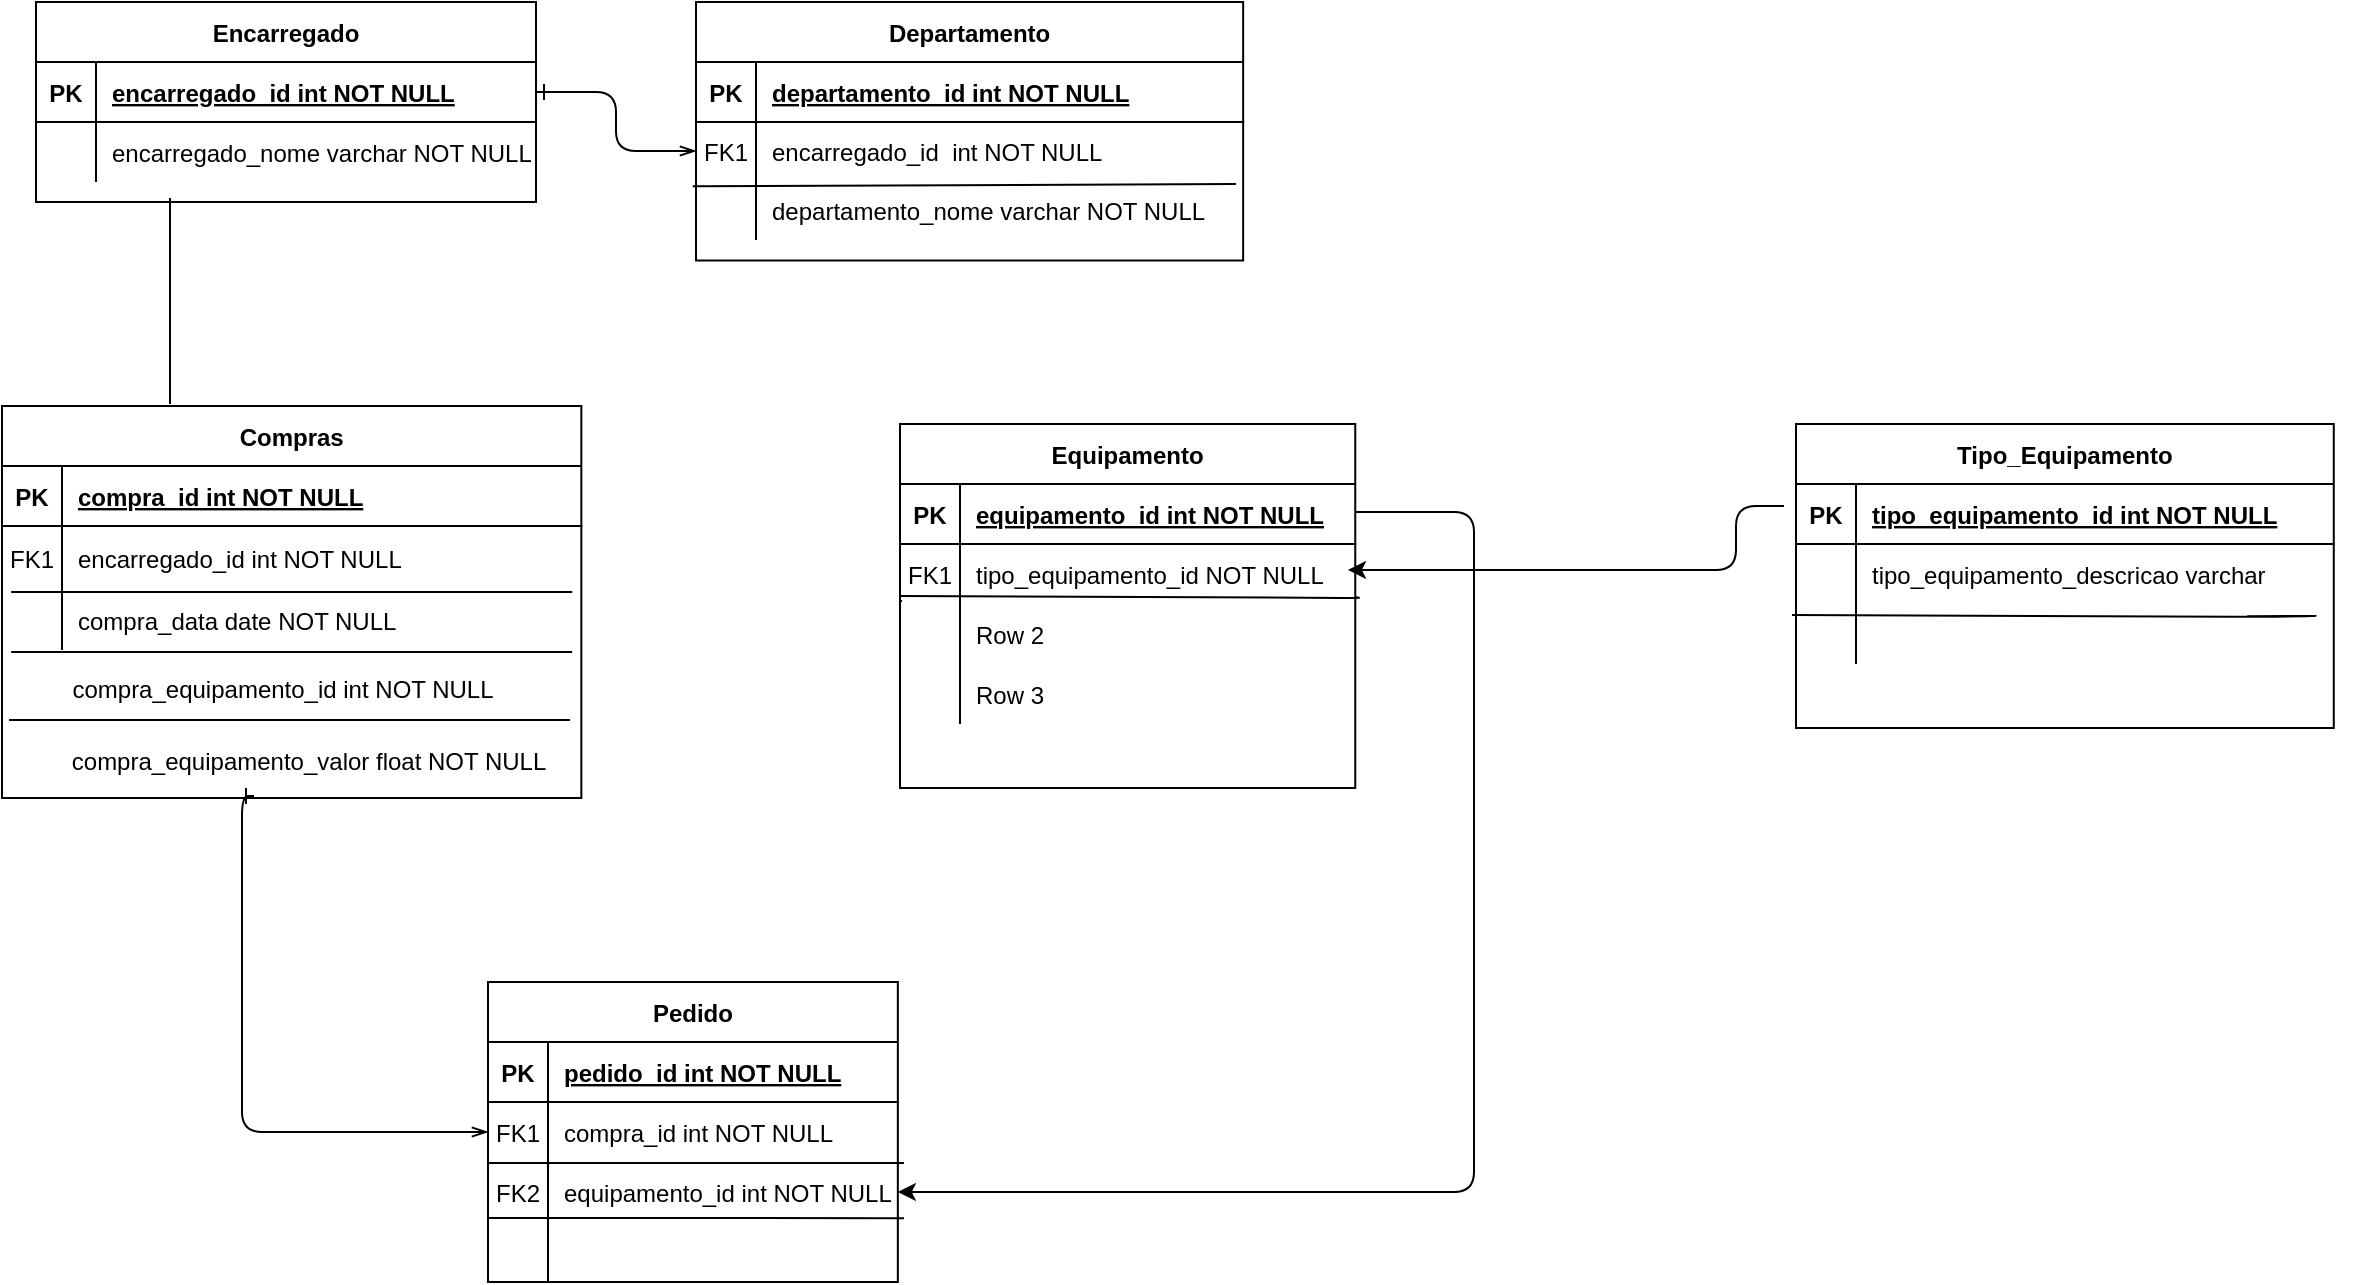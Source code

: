 <mxfile version="14.7.2" type="github" pages="2">
  <diagram id="R2lEEEUBdFMjLlhIrx00" name="Page-1">
    <mxGraphModel dx="1036" dy="414" grid="0" gridSize="10" guides="1" tooltips="1" connect="1" arrows="1" fold="1" page="1" pageScale="1" pageWidth="850" pageHeight="1100" math="0" shadow="0" extFonts="Permanent Marker^https://fonts.googleapis.com/css?family=Permanent+Marker">
      <root>
        <mxCell id="0" />
        <mxCell id="1" parent="0" />
        <mxCell id="C-vyLk0tnHw3VtMMgP7b-1" value="" style="edgeStyle=orthogonalEdgeStyle;endArrow=openThin;startArrow=ERone;endFill=0;startFill=0;" parent="1" source="C-vyLk0tnHw3VtMMgP7b-24" target="C-vyLk0tnHw3VtMMgP7b-6" edge="1">
          <mxGeometry width="100" height="100" relative="1" as="geometry">
            <mxPoint x="340" y="720" as="sourcePoint" />
            <mxPoint x="440" y="620" as="targetPoint" />
          </mxGeometry>
        </mxCell>
        <mxCell id="C-vyLk0tnHw3VtMMgP7b-2" value="Departamento" style="shape=table;startSize=30;container=1;collapsible=1;childLayout=tableLayout;fixedRows=1;rowLines=0;fontStyle=1;align=center;resizeLast=1;" parent="1" vertex="1">
          <mxGeometry x="450" y="120" width="273.577" height="129.207" as="geometry" />
        </mxCell>
        <mxCell id="C-vyLk0tnHw3VtMMgP7b-3" value="" style="shape=partialRectangle;collapsible=0;dropTarget=0;pointerEvents=0;fillColor=none;points=[[0,0.5],[1,0.5]];portConstraint=eastwest;top=0;left=0;right=0;bottom=1;" parent="C-vyLk0tnHw3VtMMgP7b-2" vertex="1">
          <mxGeometry y="30" width="273.577" height="30" as="geometry" />
        </mxCell>
        <mxCell id="C-vyLk0tnHw3VtMMgP7b-4" value="PK" style="shape=partialRectangle;overflow=hidden;connectable=0;fillColor=none;top=0;left=0;bottom=0;right=0;fontStyle=1;" parent="C-vyLk0tnHw3VtMMgP7b-3" vertex="1">
          <mxGeometry width="30" height="30" as="geometry" />
        </mxCell>
        <mxCell id="C-vyLk0tnHw3VtMMgP7b-5" value="departamento_id int NOT NULL " style="shape=partialRectangle;overflow=hidden;connectable=0;fillColor=none;top=0;left=0;bottom=0;right=0;align=left;spacingLeft=6;fontStyle=5;" parent="C-vyLk0tnHw3VtMMgP7b-3" vertex="1">
          <mxGeometry x="30" width="243.577" height="30" as="geometry" />
        </mxCell>
        <mxCell id="C-vyLk0tnHw3VtMMgP7b-6" value="" style="shape=partialRectangle;collapsible=0;dropTarget=0;pointerEvents=0;fillColor=none;points=[[0,0.5],[1,0.5]];portConstraint=eastwest;top=0;left=0;right=0;bottom=0;" parent="C-vyLk0tnHw3VtMMgP7b-2" vertex="1">
          <mxGeometry y="60" width="273.577" height="29" as="geometry" />
        </mxCell>
        <mxCell id="C-vyLk0tnHw3VtMMgP7b-7" value="FK1" style="shape=partialRectangle;overflow=hidden;connectable=0;fillColor=none;top=0;left=0;bottom=0;right=0;" parent="C-vyLk0tnHw3VtMMgP7b-6" vertex="1">
          <mxGeometry width="30" height="29" as="geometry" />
        </mxCell>
        <mxCell id="C-vyLk0tnHw3VtMMgP7b-8" value="encarregado_id  int NOT NULL" style="shape=partialRectangle;overflow=hidden;connectable=0;top=0;left=0;bottom=0;right=0;align=left;spacingLeft=6;fillColor=none;" parent="C-vyLk0tnHw3VtMMgP7b-6" vertex="1">
          <mxGeometry x="30" width="243.577" height="29" as="geometry" />
        </mxCell>
        <mxCell id="C-vyLk0tnHw3VtMMgP7b-9" value="" style="shape=partialRectangle;collapsible=0;dropTarget=0;pointerEvents=0;fillColor=none;points=[[0,0.5],[1,0.5]];portConstraint=eastwest;top=0;left=0;right=0;bottom=0;" parent="C-vyLk0tnHw3VtMMgP7b-2" vertex="1">
          <mxGeometry y="89" width="273.577" height="30" as="geometry" />
        </mxCell>
        <mxCell id="C-vyLk0tnHw3VtMMgP7b-10" value="" style="shape=partialRectangle;overflow=hidden;connectable=0;fillColor=none;top=0;left=0;bottom=0;right=0;" parent="C-vyLk0tnHw3VtMMgP7b-9" vertex="1">
          <mxGeometry width="30" height="30" as="geometry" />
        </mxCell>
        <mxCell id="C-vyLk0tnHw3VtMMgP7b-11" value="departamento_nome varchar NOT NULL" style="shape=partialRectangle;overflow=hidden;connectable=0;fillColor=none;top=0;left=0;bottom=0;right=0;align=left;spacingLeft=6;" parent="C-vyLk0tnHw3VtMMgP7b-9" vertex="1">
          <mxGeometry x="30" width="243.577" height="30" as="geometry" />
        </mxCell>
        <mxCell id="sF2YvuJd_1t2Ah5inh9u-1" value="" style="endArrow=none;html=1;exitX=-0.006;exitY=0.106;exitDx=0;exitDy=0;exitPerimeter=0;entryX=0.987;entryY=0.067;entryDx=0;entryDy=0;entryPerimeter=0;" edge="1" parent="C-vyLk0tnHw3VtMMgP7b-2" source="C-vyLk0tnHw3VtMMgP7b-9" target="C-vyLk0tnHw3VtMMgP7b-9">
          <mxGeometry width="50" height="50" relative="1" as="geometry">
            <mxPoint x="18" y="100" as="sourcePoint" />
            <mxPoint x="68" y="50" as="targetPoint" />
          </mxGeometry>
        </mxCell>
        <mxCell id="C-vyLk0tnHw3VtMMgP7b-13" value="Compras" style="shape=table;startSize=30;container=1;collapsible=1;childLayout=tableLayout;fixedRows=1;rowLines=0;fontStyle=1;align=center;resizeLast=1;" parent="1" vertex="1">
          <mxGeometry x="103" y="322" width="289.67" height="196" as="geometry" />
        </mxCell>
        <mxCell id="C-vyLk0tnHw3VtMMgP7b-14" value="" style="shape=partialRectangle;collapsible=0;dropTarget=0;pointerEvents=0;fillColor=none;points=[[0,0.5],[1,0.5]];portConstraint=eastwest;top=0;left=0;right=0;bottom=1;" parent="C-vyLk0tnHw3VtMMgP7b-13" vertex="1">
          <mxGeometry y="30" width="289.67" height="30" as="geometry" />
        </mxCell>
        <mxCell id="C-vyLk0tnHw3VtMMgP7b-15" value="PK" style="shape=partialRectangle;overflow=hidden;connectable=0;fillColor=none;top=0;left=0;bottom=0;right=0;fontStyle=1;" parent="C-vyLk0tnHw3VtMMgP7b-14" vertex="1">
          <mxGeometry width="30" height="30" as="geometry" />
        </mxCell>
        <mxCell id="C-vyLk0tnHw3VtMMgP7b-16" value="compra_id int NOT NULL " style="shape=partialRectangle;overflow=hidden;connectable=0;fillColor=none;top=0;left=0;bottom=0;right=0;align=left;spacingLeft=6;fontStyle=5;" parent="C-vyLk0tnHw3VtMMgP7b-14" vertex="1">
          <mxGeometry x="30" width="259.67" height="30" as="geometry" />
        </mxCell>
        <mxCell id="C-vyLk0tnHw3VtMMgP7b-17" value="" style="shape=partialRectangle;collapsible=0;dropTarget=0;pointerEvents=0;fillColor=none;points=[[0,0.5],[1,0.5]];portConstraint=eastwest;top=0;left=0;right=0;bottom=0;" parent="C-vyLk0tnHw3VtMMgP7b-13" vertex="1">
          <mxGeometry y="60" width="289.67" height="32" as="geometry" />
        </mxCell>
        <mxCell id="C-vyLk0tnHw3VtMMgP7b-18" value="FK1" style="shape=partialRectangle;overflow=hidden;connectable=0;fillColor=none;top=0;left=0;bottom=0;right=0;" parent="C-vyLk0tnHw3VtMMgP7b-17" vertex="1">
          <mxGeometry width="30" height="32" as="geometry" />
        </mxCell>
        <mxCell id="C-vyLk0tnHw3VtMMgP7b-19" value="encarregado_id int NOT NULL" style="shape=partialRectangle;overflow=hidden;connectable=0;fillColor=none;top=0;left=0;bottom=0;right=0;align=left;spacingLeft=6;" parent="C-vyLk0tnHw3VtMMgP7b-17" vertex="1">
          <mxGeometry x="30" width="259.67" height="32" as="geometry" />
        </mxCell>
        <mxCell id="C-vyLk0tnHw3VtMMgP7b-20" value="" style="shape=partialRectangle;collapsible=0;dropTarget=0;pointerEvents=0;fillColor=none;points=[[0,0.5],[1,0.5]];portConstraint=eastwest;top=0;left=0;right=0;bottom=0;" parent="C-vyLk0tnHw3VtMMgP7b-13" vertex="1">
          <mxGeometry y="92" width="289.67" height="30" as="geometry" />
        </mxCell>
        <mxCell id="C-vyLk0tnHw3VtMMgP7b-21" value="" style="shape=partialRectangle;overflow=hidden;connectable=0;fillColor=none;top=0;left=0;bottom=0;right=0;" parent="C-vyLk0tnHw3VtMMgP7b-20" vertex="1">
          <mxGeometry width="30" height="30" as="geometry" />
        </mxCell>
        <mxCell id="C-vyLk0tnHw3VtMMgP7b-22" value="compra_data date NOT NULL" style="shape=partialRectangle;overflow=hidden;connectable=0;fillColor=none;top=0;left=0;bottom=0;right=0;align=left;spacingLeft=6;" parent="C-vyLk0tnHw3VtMMgP7b-20" vertex="1">
          <mxGeometry x="30" width="259.67" height="30" as="geometry" />
        </mxCell>
        <mxCell id="C-vyLk0tnHw3VtMMgP7b-23" value="Encarregado" style="shape=table;startSize=30;container=1;collapsible=1;childLayout=tableLayout;fixedRows=1;rowLines=0;fontStyle=1;align=center;resizeLast=1;" parent="1" vertex="1">
          <mxGeometry x="120" y="120" width="250" height="100" as="geometry" />
        </mxCell>
        <mxCell id="C-vyLk0tnHw3VtMMgP7b-24" value="" style="shape=partialRectangle;collapsible=0;dropTarget=0;pointerEvents=0;fillColor=none;points=[[0,0.5],[1,0.5]];portConstraint=eastwest;top=0;left=0;right=0;bottom=1;" parent="C-vyLk0tnHw3VtMMgP7b-23" vertex="1">
          <mxGeometry y="30" width="250" height="30" as="geometry" />
        </mxCell>
        <mxCell id="C-vyLk0tnHw3VtMMgP7b-25" value="PK" style="shape=partialRectangle;overflow=hidden;connectable=0;fillColor=none;top=0;left=0;bottom=0;right=0;fontStyle=1;" parent="C-vyLk0tnHw3VtMMgP7b-24" vertex="1">
          <mxGeometry width="30" height="30" as="geometry" />
        </mxCell>
        <mxCell id="C-vyLk0tnHw3VtMMgP7b-26" value="encarregado_id int NOT NULL " style="shape=partialRectangle;overflow=hidden;connectable=0;fillColor=none;top=0;left=0;bottom=0;right=0;align=left;spacingLeft=6;fontStyle=5;" parent="C-vyLk0tnHw3VtMMgP7b-24" vertex="1">
          <mxGeometry x="30" width="220" height="30" as="geometry" />
        </mxCell>
        <mxCell id="C-vyLk0tnHw3VtMMgP7b-27" value="" style="shape=partialRectangle;collapsible=0;dropTarget=0;pointerEvents=0;fillColor=none;points=[[0,0.5],[1,0.5]];portConstraint=eastwest;top=0;left=0;right=0;bottom=0;" parent="C-vyLk0tnHw3VtMMgP7b-23" vertex="1">
          <mxGeometry y="60" width="250" height="30" as="geometry" />
        </mxCell>
        <mxCell id="C-vyLk0tnHw3VtMMgP7b-28" value="" style="shape=partialRectangle;overflow=hidden;connectable=0;fillColor=none;top=0;left=0;bottom=0;right=0;" parent="C-vyLk0tnHw3VtMMgP7b-27" vertex="1">
          <mxGeometry width="30" height="30" as="geometry" />
        </mxCell>
        <mxCell id="C-vyLk0tnHw3VtMMgP7b-29" value="encarregado_nome varchar NOT NULL" style="shape=partialRectangle;overflow=hidden;connectable=0;fillColor=none;top=0;left=0;bottom=0;right=0;align=left;spacingLeft=6;" parent="C-vyLk0tnHw3VtMMgP7b-27" vertex="1">
          <mxGeometry x="30" width="220" height="30" as="geometry" />
        </mxCell>
        <mxCell id="sF2YvuJd_1t2Ah5inh9u-6" value="" style="endArrow=none;html=1;rounded=0;" edge="1" parent="1">
          <mxGeometry relative="1" as="geometry">
            <mxPoint x="187" y="218" as="sourcePoint" />
            <mxPoint x="187" y="321" as="targetPoint" />
          </mxGeometry>
        </mxCell>
        <mxCell id="sF2YvuJd_1t2Ah5inh9u-9" value="" style="endArrow=none;html=1;" edge="1" parent="1" target="C-vyLk0tnHw3VtMMgP7b-20">
          <mxGeometry width="50" height="50" relative="1" as="geometry">
            <mxPoint x="106.5" y="444" as="sourcePoint" />
            <mxPoint x="349.5" y="444" as="targetPoint" />
          </mxGeometry>
        </mxCell>
        <mxCell id="sF2YvuJd_1t2Ah5inh9u-10" value="&lt;span style=&quot;text-align: left&quot;&gt;compra_equipamento_id int NOT NULL&lt;/span&gt;" style="text;html=1;align=center;verticalAlign=middle;resizable=0;points=[];autosize=1;strokeColor=none;" vertex="1" parent="1">
          <mxGeometry x="132" y="455" width="221" height="18" as="geometry" />
        </mxCell>
        <mxCell id="sF2YvuJd_1t2Ah5inh9u-13" value="" style="endArrow=none;html=1;" edge="1" parent="1">
          <mxGeometry width="50" height="50" relative="1" as="geometry">
            <mxPoint x="106.5" y="479" as="sourcePoint" />
            <mxPoint x="387" y="479" as="targetPoint" />
          </mxGeometry>
        </mxCell>
        <mxCell id="sF2YvuJd_1t2Ah5inh9u-14" value="&lt;span style=&quot;text-align: left&quot;&gt;compra_equipamento_valor float NOT NULL&lt;/span&gt;" style="text;html=1;align=center;verticalAlign=middle;resizable=0;points=[];autosize=1;strokeColor=none;" vertex="1" parent="1">
          <mxGeometry x="132" y="491" width="247" height="18" as="geometry" />
        </mxCell>
        <mxCell id="sF2YvuJd_1t2Ah5inh9u-15" value="" style="endArrow=none;html=1;" edge="1" parent="1">
          <mxGeometry width="50" height="50" relative="1" as="geometry">
            <mxPoint x="107.58" y="445" as="sourcePoint" />
            <mxPoint x="388.08" y="445" as="targetPoint" />
          </mxGeometry>
        </mxCell>
        <mxCell id="sF2YvuJd_1t2Ah5inh9u-16" value="" style="endArrow=none;html=1;" edge="1" parent="1">
          <mxGeometry width="50" height="50" relative="1" as="geometry">
            <mxPoint x="107.58" y="415" as="sourcePoint" />
            <mxPoint x="388.08" y="415" as="targetPoint" />
          </mxGeometry>
        </mxCell>
        <mxCell id="wzX6BmNrg9t2hPxresNy-1" value="Equipamento" style="shape=table;startSize=30;container=1;collapsible=1;childLayout=tableLayout;fixedRows=1;rowLines=0;fontStyle=1;align=center;resizeLast=1;rounded=0;" vertex="1" parent="1">
          <mxGeometry x="552" y="331" width="227.631" height="182" as="geometry" />
        </mxCell>
        <mxCell id="wzX6BmNrg9t2hPxresNy-2" value="" style="shape=partialRectangle;collapsible=0;dropTarget=0;pointerEvents=0;fillColor=none;top=0;left=0;bottom=1;right=0;points=[[0,0.5],[1,0.5]];portConstraint=eastwest;" vertex="1" parent="wzX6BmNrg9t2hPxresNy-1">
          <mxGeometry y="30" width="227.631" height="30" as="geometry" />
        </mxCell>
        <mxCell id="wzX6BmNrg9t2hPxresNy-3" value="PK" style="shape=partialRectangle;connectable=0;fillColor=none;top=0;left=0;bottom=0;right=0;fontStyle=1;overflow=hidden;" vertex="1" parent="wzX6BmNrg9t2hPxresNy-2">
          <mxGeometry width="30" height="30" as="geometry" />
        </mxCell>
        <mxCell id="wzX6BmNrg9t2hPxresNy-4" value="equipamento_id int NOT NULL" style="shape=partialRectangle;connectable=0;fillColor=none;top=0;left=0;bottom=0;right=0;align=left;spacingLeft=6;fontStyle=5;overflow=hidden;" vertex="1" parent="wzX6BmNrg9t2hPxresNy-2">
          <mxGeometry x="30" width="197.631" height="30" as="geometry" />
        </mxCell>
        <mxCell id="wzX6BmNrg9t2hPxresNy-5" value="" style="shape=partialRectangle;collapsible=0;dropTarget=0;pointerEvents=0;fillColor=none;top=0;left=0;bottom=0;right=0;points=[[0,0.5],[1,0.5]];portConstraint=eastwest;" vertex="1" parent="wzX6BmNrg9t2hPxresNy-1">
          <mxGeometry y="60" width="227.631" height="30" as="geometry" />
        </mxCell>
        <mxCell id="wzX6BmNrg9t2hPxresNy-6" value="FK1" style="shape=partialRectangle;connectable=0;fillColor=none;top=0;left=0;bottom=0;right=0;editable=1;overflow=hidden;" vertex="1" parent="wzX6BmNrg9t2hPxresNy-5">
          <mxGeometry width="30" height="30" as="geometry" />
        </mxCell>
        <mxCell id="wzX6BmNrg9t2hPxresNy-7" value="tipo_equipamento_id NOT NULL" style="shape=partialRectangle;connectable=0;fillColor=none;top=0;left=0;bottom=0;right=0;align=left;spacingLeft=6;overflow=hidden;" vertex="1" parent="wzX6BmNrg9t2hPxresNy-5">
          <mxGeometry x="30" width="197.631" height="30" as="geometry" />
        </mxCell>
        <mxCell id="wzX6BmNrg9t2hPxresNy-8" value="" style="shape=partialRectangle;collapsible=0;dropTarget=0;pointerEvents=0;fillColor=none;top=0;left=0;bottom=0;right=0;points=[[0,0.5],[1,0.5]];portConstraint=eastwest;" vertex="1" parent="wzX6BmNrg9t2hPxresNy-1">
          <mxGeometry y="90" width="227.631" height="30" as="geometry" />
        </mxCell>
        <mxCell id="wzX6BmNrg9t2hPxresNy-9" value="" style="shape=partialRectangle;connectable=0;fillColor=none;top=0;left=0;bottom=0;right=0;editable=1;overflow=hidden;" vertex="1" parent="wzX6BmNrg9t2hPxresNy-8">
          <mxGeometry width="30" height="30" as="geometry" />
        </mxCell>
        <mxCell id="wzX6BmNrg9t2hPxresNy-10" value="Row 2" style="shape=partialRectangle;connectable=0;fillColor=none;top=0;left=0;bottom=0;right=0;align=left;spacingLeft=6;overflow=hidden;" vertex="1" parent="wzX6BmNrg9t2hPxresNy-8">
          <mxGeometry x="30" width="197.631" height="30" as="geometry" />
        </mxCell>
        <mxCell id="wzX6BmNrg9t2hPxresNy-11" value="" style="shape=partialRectangle;collapsible=0;dropTarget=0;pointerEvents=0;fillColor=none;top=0;left=0;bottom=0;right=0;points=[[0,0.5],[1,0.5]];portConstraint=eastwest;" vertex="1" parent="wzX6BmNrg9t2hPxresNy-1">
          <mxGeometry y="120" width="227.631" height="30" as="geometry" />
        </mxCell>
        <mxCell id="wzX6BmNrg9t2hPxresNy-12" value="" style="shape=partialRectangle;connectable=0;fillColor=none;top=0;left=0;bottom=0;right=0;editable=1;overflow=hidden;" vertex="1" parent="wzX6BmNrg9t2hPxresNy-11">
          <mxGeometry width="30" height="30" as="geometry" />
        </mxCell>
        <mxCell id="wzX6BmNrg9t2hPxresNy-13" value="Row 3" style="shape=partialRectangle;connectable=0;fillColor=none;top=0;left=0;bottom=0;right=0;align=left;spacingLeft=6;overflow=hidden;" vertex="1" parent="wzX6BmNrg9t2hPxresNy-11">
          <mxGeometry x="30" width="197.631" height="30" as="geometry" />
        </mxCell>
        <mxCell id="wzX6BmNrg9t2hPxresNy-14" value="" style="endArrow=none;html=1;" edge="1" parent="1" target="wzX6BmNrg9t2hPxresNy-5">
          <mxGeometry width="50" height="50" relative="1" as="geometry">
            <mxPoint x="553" y="419.47" as="sourcePoint" />
            <mxPoint x="738" y="419.47" as="targetPoint" />
          </mxGeometry>
        </mxCell>
        <mxCell id="wzX6BmNrg9t2hPxresNy-15" value="Pedido" style="shape=table;startSize=30;container=1;collapsible=1;childLayout=tableLayout;fixedRows=1;rowLines=0;fontStyle=1;align=center;resizeLast=1;rounded=0;" vertex="1" parent="1">
          <mxGeometry x="346" y="610" width="204.92" height="150" as="geometry" />
        </mxCell>
        <mxCell id="wzX6BmNrg9t2hPxresNy-16" value="" style="shape=partialRectangle;collapsible=0;dropTarget=0;pointerEvents=0;fillColor=none;top=0;left=0;bottom=1;right=0;points=[[0,0.5],[1,0.5]];portConstraint=eastwest;" vertex="1" parent="wzX6BmNrg9t2hPxresNy-15">
          <mxGeometry y="30" width="204.92" height="30" as="geometry" />
        </mxCell>
        <mxCell id="wzX6BmNrg9t2hPxresNy-17" value="PK" style="shape=partialRectangle;connectable=0;fillColor=none;top=0;left=0;bottom=0;right=0;fontStyle=1;overflow=hidden;" vertex="1" parent="wzX6BmNrg9t2hPxresNy-16">
          <mxGeometry width="30" height="30" as="geometry" />
        </mxCell>
        <mxCell id="wzX6BmNrg9t2hPxresNy-18" value="pedido_id int NOT NULL" style="shape=partialRectangle;connectable=0;fillColor=none;top=0;left=0;bottom=0;right=0;align=left;spacingLeft=6;fontStyle=5;overflow=hidden;" vertex="1" parent="wzX6BmNrg9t2hPxresNy-16">
          <mxGeometry x="30" width="174.92" height="30" as="geometry" />
        </mxCell>
        <mxCell id="wzX6BmNrg9t2hPxresNy-19" value="" style="shape=partialRectangle;collapsible=0;dropTarget=0;pointerEvents=0;fillColor=none;top=0;left=0;bottom=0;right=0;points=[[0,0.5],[1,0.5]];portConstraint=eastwest;" vertex="1" parent="wzX6BmNrg9t2hPxresNy-15">
          <mxGeometry y="60" width="204.92" height="30" as="geometry" />
        </mxCell>
        <mxCell id="wzX6BmNrg9t2hPxresNy-20" value="FK1" style="shape=partialRectangle;connectable=0;fillColor=none;top=0;left=0;bottom=0;right=0;editable=1;overflow=hidden;" vertex="1" parent="wzX6BmNrg9t2hPxresNy-19">
          <mxGeometry width="30" height="30" as="geometry" />
        </mxCell>
        <mxCell id="wzX6BmNrg9t2hPxresNy-21" value="compra_id int NOT NULL" style="shape=partialRectangle;connectable=0;fillColor=none;top=0;left=0;bottom=0;right=0;align=left;spacingLeft=6;overflow=hidden;" vertex="1" parent="wzX6BmNrg9t2hPxresNy-19">
          <mxGeometry x="30" width="174.92" height="30" as="geometry" />
        </mxCell>
        <mxCell id="wzX6BmNrg9t2hPxresNy-22" value="" style="shape=partialRectangle;collapsible=0;dropTarget=0;pointerEvents=0;fillColor=none;top=0;left=0;bottom=0;right=0;points=[[0,0.5],[1,0.5]];portConstraint=eastwest;" vertex="1" parent="wzX6BmNrg9t2hPxresNy-15">
          <mxGeometry y="90" width="204.92" height="30" as="geometry" />
        </mxCell>
        <mxCell id="wzX6BmNrg9t2hPxresNy-23" value="FK2" style="shape=partialRectangle;connectable=0;fillColor=none;top=0;left=0;bottom=0;right=0;editable=1;overflow=hidden;" vertex="1" parent="wzX6BmNrg9t2hPxresNy-22">
          <mxGeometry width="30" height="30" as="geometry" />
        </mxCell>
        <mxCell id="wzX6BmNrg9t2hPxresNy-24" value="equipamento_id int NOT NULL" style="shape=partialRectangle;connectable=0;fillColor=none;top=0;left=0;bottom=0;right=0;align=left;spacingLeft=6;overflow=hidden;" vertex="1" parent="wzX6BmNrg9t2hPxresNy-22">
          <mxGeometry x="30" width="174.92" height="30" as="geometry" />
        </mxCell>
        <mxCell id="wzX6BmNrg9t2hPxresNy-25" value="" style="shape=partialRectangle;collapsible=0;dropTarget=0;pointerEvents=0;fillColor=none;top=0;left=0;bottom=0;right=0;points=[[0,0.5],[1,0.5]];portConstraint=eastwest;" vertex="1" parent="wzX6BmNrg9t2hPxresNy-15">
          <mxGeometry y="120" width="204.92" height="30" as="geometry" />
        </mxCell>
        <mxCell id="wzX6BmNrg9t2hPxresNy-26" value="" style="shape=partialRectangle;connectable=0;fillColor=none;top=0;left=0;bottom=0;right=0;editable=1;overflow=hidden;" vertex="1" parent="wzX6BmNrg9t2hPxresNy-25">
          <mxGeometry width="30" height="30" as="geometry" />
        </mxCell>
        <mxCell id="wzX6BmNrg9t2hPxresNy-27" value="" style="shape=partialRectangle;connectable=0;fillColor=none;top=0;left=0;bottom=0;right=0;align=left;spacingLeft=6;overflow=hidden;" vertex="1" parent="wzX6BmNrg9t2hPxresNy-25">
          <mxGeometry x="30" width="174.92" height="30" as="geometry" />
        </mxCell>
        <mxCell id="wzX6BmNrg9t2hPxresNy-28" value="" style="endArrow=none;html=1;entryX=1.015;entryY=0.018;entryDx=0;entryDy=0;entryPerimeter=0;" edge="1" parent="1" target="wzX6BmNrg9t2hPxresNy-22">
          <mxGeometry width="50" height="50" relative="1" as="geometry">
            <mxPoint x="346" y="700.47" as="sourcePoint" />
            <mxPoint x="531" y="700.47" as="targetPoint" />
          </mxGeometry>
        </mxCell>
        <mxCell id="wzX6BmNrg9t2hPxresNy-29" value="" style="endArrow=none;html=1;entryX=1.015;entryY=0.018;entryDx=0;entryDy=0;entryPerimeter=0;" edge="1" parent="1">
          <mxGeometry width="50" height="50" relative="1" as="geometry">
            <mxPoint x="346" y="728" as="sourcePoint" />
            <mxPoint x="553.997" y="728.07" as="targetPoint" />
          </mxGeometry>
        </mxCell>
        <mxCell id="wzX6BmNrg9t2hPxresNy-32" value="" style="edgeStyle=orthogonalEdgeStyle;endArrow=openThin;startArrow=ERone;endFill=0;startFill=0;entryX=0;entryY=0.5;entryDx=0;entryDy=0;" edge="1" parent="1" target="wzX6BmNrg9t2hPxresNy-19">
          <mxGeometry width="100" height="100" relative="1" as="geometry">
            <mxPoint x="229" y="517" as="sourcePoint" />
            <mxPoint x="274.0" y="685.526" as="targetPoint" />
            <Array as="points">
              <mxPoint x="223" y="517" />
              <mxPoint x="223" y="685" />
            </Array>
          </mxGeometry>
        </mxCell>
        <mxCell id="wzX6BmNrg9t2hPxresNy-34" value="" style="edgeStyle=elbowEdgeStyle;elbow=horizontal;endArrow=classic;html=1;entryX=1;entryY=0.5;entryDx=0;entryDy=0;" edge="1" parent="1" target="wzX6BmNrg9t2hPxresNy-22">
          <mxGeometry width="50" height="50" relative="1" as="geometry">
            <mxPoint x="780" y="375" as="sourcePoint" />
            <mxPoint x="812.63" y="710" as="targetPoint" />
            <Array as="points">
              <mxPoint x="839" y="446" />
              <mxPoint x="833" y="440" />
            </Array>
          </mxGeometry>
        </mxCell>
        <mxCell id="wzX6BmNrg9t2hPxresNy-36" value="Tipo_Equipamento" style="shape=table;startSize=30;container=1;collapsible=1;childLayout=tableLayout;fixedRows=1;rowLines=0;fontStyle=1;align=center;resizeLast=1;rounded=0;" vertex="1" parent="1">
          <mxGeometry x="1000" y="331" width="268.885" height="152" as="geometry" />
        </mxCell>
        <mxCell id="wzX6BmNrg9t2hPxresNy-37" value="" style="shape=partialRectangle;collapsible=0;dropTarget=0;pointerEvents=0;fillColor=none;top=0;left=0;bottom=1;right=0;points=[[0,0.5],[1,0.5]];portConstraint=eastwest;" vertex="1" parent="wzX6BmNrg9t2hPxresNy-36">
          <mxGeometry y="30" width="268.885" height="30" as="geometry" />
        </mxCell>
        <mxCell id="wzX6BmNrg9t2hPxresNy-38" value="PK" style="shape=partialRectangle;connectable=0;fillColor=none;top=0;left=0;bottom=0;right=0;fontStyle=1;overflow=hidden;" vertex="1" parent="wzX6BmNrg9t2hPxresNy-37">
          <mxGeometry width="30" height="30" as="geometry" />
        </mxCell>
        <mxCell id="wzX6BmNrg9t2hPxresNy-39" value="tipo_equipamento_id int NOT NULL" style="shape=partialRectangle;connectable=0;fillColor=none;top=0;left=0;bottom=0;right=0;align=left;spacingLeft=6;fontStyle=5;overflow=hidden;" vertex="1" parent="wzX6BmNrg9t2hPxresNy-37">
          <mxGeometry x="30" width="238.885" height="30" as="geometry" />
        </mxCell>
        <mxCell id="wzX6BmNrg9t2hPxresNy-40" value="" style="shape=partialRectangle;collapsible=0;dropTarget=0;pointerEvents=0;fillColor=none;top=0;left=0;bottom=0;right=0;points=[[0,0.5],[1,0.5]];portConstraint=eastwest;" vertex="1" parent="wzX6BmNrg9t2hPxresNy-36">
          <mxGeometry y="60" width="268.885" height="30" as="geometry" />
        </mxCell>
        <mxCell id="wzX6BmNrg9t2hPxresNy-41" value="" style="shape=partialRectangle;connectable=0;fillColor=none;top=0;left=0;bottom=0;right=0;editable=1;overflow=hidden;" vertex="1" parent="wzX6BmNrg9t2hPxresNy-40">
          <mxGeometry width="30" height="30" as="geometry" />
        </mxCell>
        <mxCell id="wzX6BmNrg9t2hPxresNy-42" value="tipo_equipamento_descricao varchar" style="shape=partialRectangle;connectable=0;fillColor=none;top=0;left=0;bottom=0;right=0;align=left;spacingLeft=6;overflow=hidden;" vertex="1" parent="wzX6BmNrg9t2hPxresNy-40">
          <mxGeometry x="30" width="238.885" height="30" as="geometry" />
        </mxCell>
        <mxCell id="wzX6BmNrg9t2hPxresNy-46" value="" style="shape=partialRectangle;collapsible=0;dropTarget=0;pointerEvents=0;fillColor=none;top=0;left=0;bottom=0;right=0;points=[[0,0.5],[1,0.5]];portConstraint=eastwest;" vertex="1" parent="wzX6BmNrg9t2hPxresNy-36">
          <mxGeometry y="90" width="268.885" height="30" as="geometry" />
        </mxCell>
        <mxCell id="wzX6BmNrg9t2hPxresNy-47" value="" style="shape=partialRectangle;connectable=0;fillColor=none;top=0;left=0;bottom=0;right=0;editable=1;overflow=hidden;" vertex="1" parent="wzX6BmNrg9t2hPxresNy-46">
          <mxGeometry width="30" height="30" as="geometry" />
        </mxCell>
        <mxCell id="wzX6BmNrg9t2hPxresNy-48" value="" style="shape=partialRectangle;connectable=0;fillColor=none;top=0;left=0;bottom=0;right=0;align=left;spacingLeft=6;overflow=hidden;" vertex="1" parent="wzX6BmNrg9t2hPxresNy-46">
          <mxGeometry x="30" width="238.885" height="30" as="geometry" />
        </mxCell>
        <mxCell id="wzX6BmNrg9t2hPxresNy-53" style="edgeStyle=none;rounded=1;orthogonalLoop=1;jettySize=auto;html=1;entryX=1;entryY=0.5;entryDx=0;entryDy=0;" edge="1" parent="wzX6BmNrg9t2hPxresNy-36" source="wzX6BmNrg9t2hPxresNy-37" target="wzX6BmNrg9t2hPxresNy-37">
          <mxGeometry relative="1" as="geometry" />
        </mxCell>
        <mxCell id="wzX6BmNrg9t2hPxresNy-50" value="" style="endArrow=none;html=1;" edge="1" parent="1" target="wzX6BmNrg9t2hPxresNy-5">
          <mxGeometry width="50" height="50" relative="1" as="geometry">
            <mxPoint x="552" y="417" as="sourcePoint" />
            <mxPoint x="759.997" y="417.07" as="targetPoint" />
            <Array as="points">
              <mxPoint x="783" y="418" />
            </Array>
          </mxGeometry>
        </mxCell>
        <mxCell id="wzX6BmNrg9t2hPxresNy-52" value="" style="edgeStyle=elbowEdgeStyle;elbow=horizontal;endArrow=classic;html=1;" edge="1" parent="1">
          <mxGeometry width="50" height="50" relative="1" as="geometry">
            <mxPoint x="994" y="372" as="sourcePoint" />
            <mxPoint x="776" y="403.957" as="targetPoint" />
            <Array as="points">
              <mxPoint x="970" y="372" />
              <mxPoint x="926" y="269" />
              <mxPoint x="1327" y="596" />
              <mxPoint x="847" y="441" />
            </Array>
          </mxGeometry>
        </mxCell>
        <mxCell id="wzX6BmNrg9t2hPxresNy-69" value="" style="endArrow=none;html=1;" edge="1" parent="1">
          <mxGeometry width="50" height="50" relative="1" as="geometry">
            <mxPoint x="998" y="426.47" as="sourcePoint" />
            <mxPoint x="1225.631" y="427.125" as="targetPoint" />
            <Array as="points">
              <mxPoint x="1229" y="427.47" />
              <mxPoint x="1265" y="427" />
            </Array>
          </mxGeometry>
        </mxCell>
      </root>
    </mxGraphModel>
  </diagram>
  <diagram id="aAam46Fy_rejXPX0zAR7" name="Page-2">
    <mxGraphModel dx="984" dy="393" grid="1" gridSize="10" guides="1" tooltips="1" connect="1" arrows="1" fold="1" page="1" pageScale="1" pageWidth="827" pageHeight="1169" math="0" shadow="0">
      <root>
        <mxCell id="Edgv8XxiWsP6Gd0bjRq_-0" />
        <mxCell id="Edgv8XxiWsP6Gd0bjRq_-1" parent="Edgv8XxiWsP6Gd0bjRq_-0" />
      </root>
    </mxGraphModel>
  </diagram>
</mxfile>
